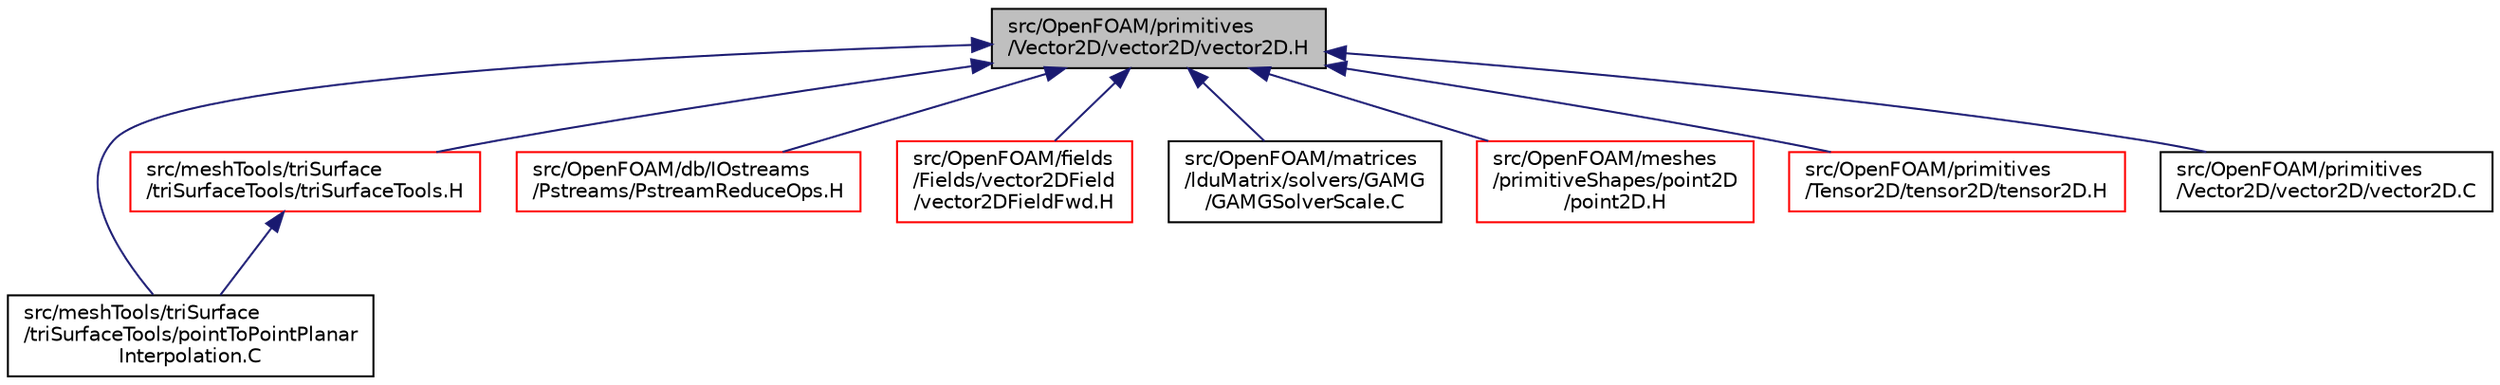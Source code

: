 digraph "src/OpenFOAM/primitives/Vector2D/vector2D/vector2D.H"
{
  bgcolor="transparent";
  edge [fontname="Helvetica",fontsize="10",labelfontname="Helvetica",labelfontsize="10"];
  node [fontname="Helvetica",fontsize="10",shape=record];
  Node56 [label="src/OpenFOAM/primitives\l/Vector2D/vector2D/vector2D.H",height=0.2,width=0.4,color="black", fillcolor="grey75", style="filled", fontcolor="black"];
  Node56 -> Node57 [dir="back",color="midnightblue",fontsize="10",style="solid",fontname="Helvetica"];
  Node57 [label="src/meshTools/triSurface\l/triSurfaceTools/pointToPointPlanar\lInterpolation.C",height=0.2,width=0.4,color="black",URL="$a08945.html"];
  Node56 -> Node58 [dir="back",color="midnightblue",fontsize="10",style="solid",fontname="Helvetica"];
  Node58 [label="src/meshTools/triSurface\l/triSurfaceTools/triSurfaceTools.H",height=0.2,width=0.4,color="red",URL="$a08957.html"];
  Node58 -> Node57 [dir="back",color="midnightblue",fontsize="10",style="solid",fontname="Helvetica"];
  Node56 -> Node64 [dir="back",color="midnightblue",fontsize="10",style="solid",fontname="Helvetica"];
  Node64 [label="src/OpenFOAM/db/IOstreams\l/Pstreams/PstreamReduceOps.H",height=0.2,width=0.4,color="red",URL="$a09872.html",tooltip="Inter-processor communication reduction functions. "];
  Node56 -> Node84 [dir="back",color="midnightblue",fontsize="10",style="solid",fontname="Helvetica"];
  Node84 [label="src/OpenFOAM/fields\l/Fields/vector2DField\l/vector2DFieldFwd.H",height=0.2,width=0.4,color="red",URL="$a10481.html"];
  Node56 -> Node94 [dir="back",color="midnightblue",fontsize="10",style="solid",fontname="Helvetica"];
  Node94 [label="src/OpenFOAM/matrices\l/lduMatrix/solvers/GAMG\l/GAMGSolverScale.C",height=0.2,width=0.4,color="black",URL="$a11504.html"];
  Node56 -> Node95 [dir="back",color="midnightblue",fontsize="10",style="solid",fontname="Helvetica"];
  Node95 [label="src/OpenFOAM/meshes\l/primitiveShapes/point2D\l/point2D.H",height=0.2,width=0.4,color="red",URL="$a12839.html"];
  Node56 -> Node3736 [dir="back",color="midnightblue",fontsize="10",style="solid",fontname="Helvetica"];
  Node3736 [label="src/OpenFOAM/primitives\l/Tensor2D/tensor2D/tensor2D.H",height=0.2,width=0.4,color="red",URL="$a13625.html"];
  Node56 -> Node3738 [dir="back",color="midnightblue",fontsize="10",style="solid",fontname="Helvetica"];
  Node3738 [label="src/OpenFOAM/primitives\l/Vector2D/vector2D/vector2D.C",height=0.2,width=0.4,color="black",URL="$a13703.html",tooltip="Vector2D of scalars. "];
}
